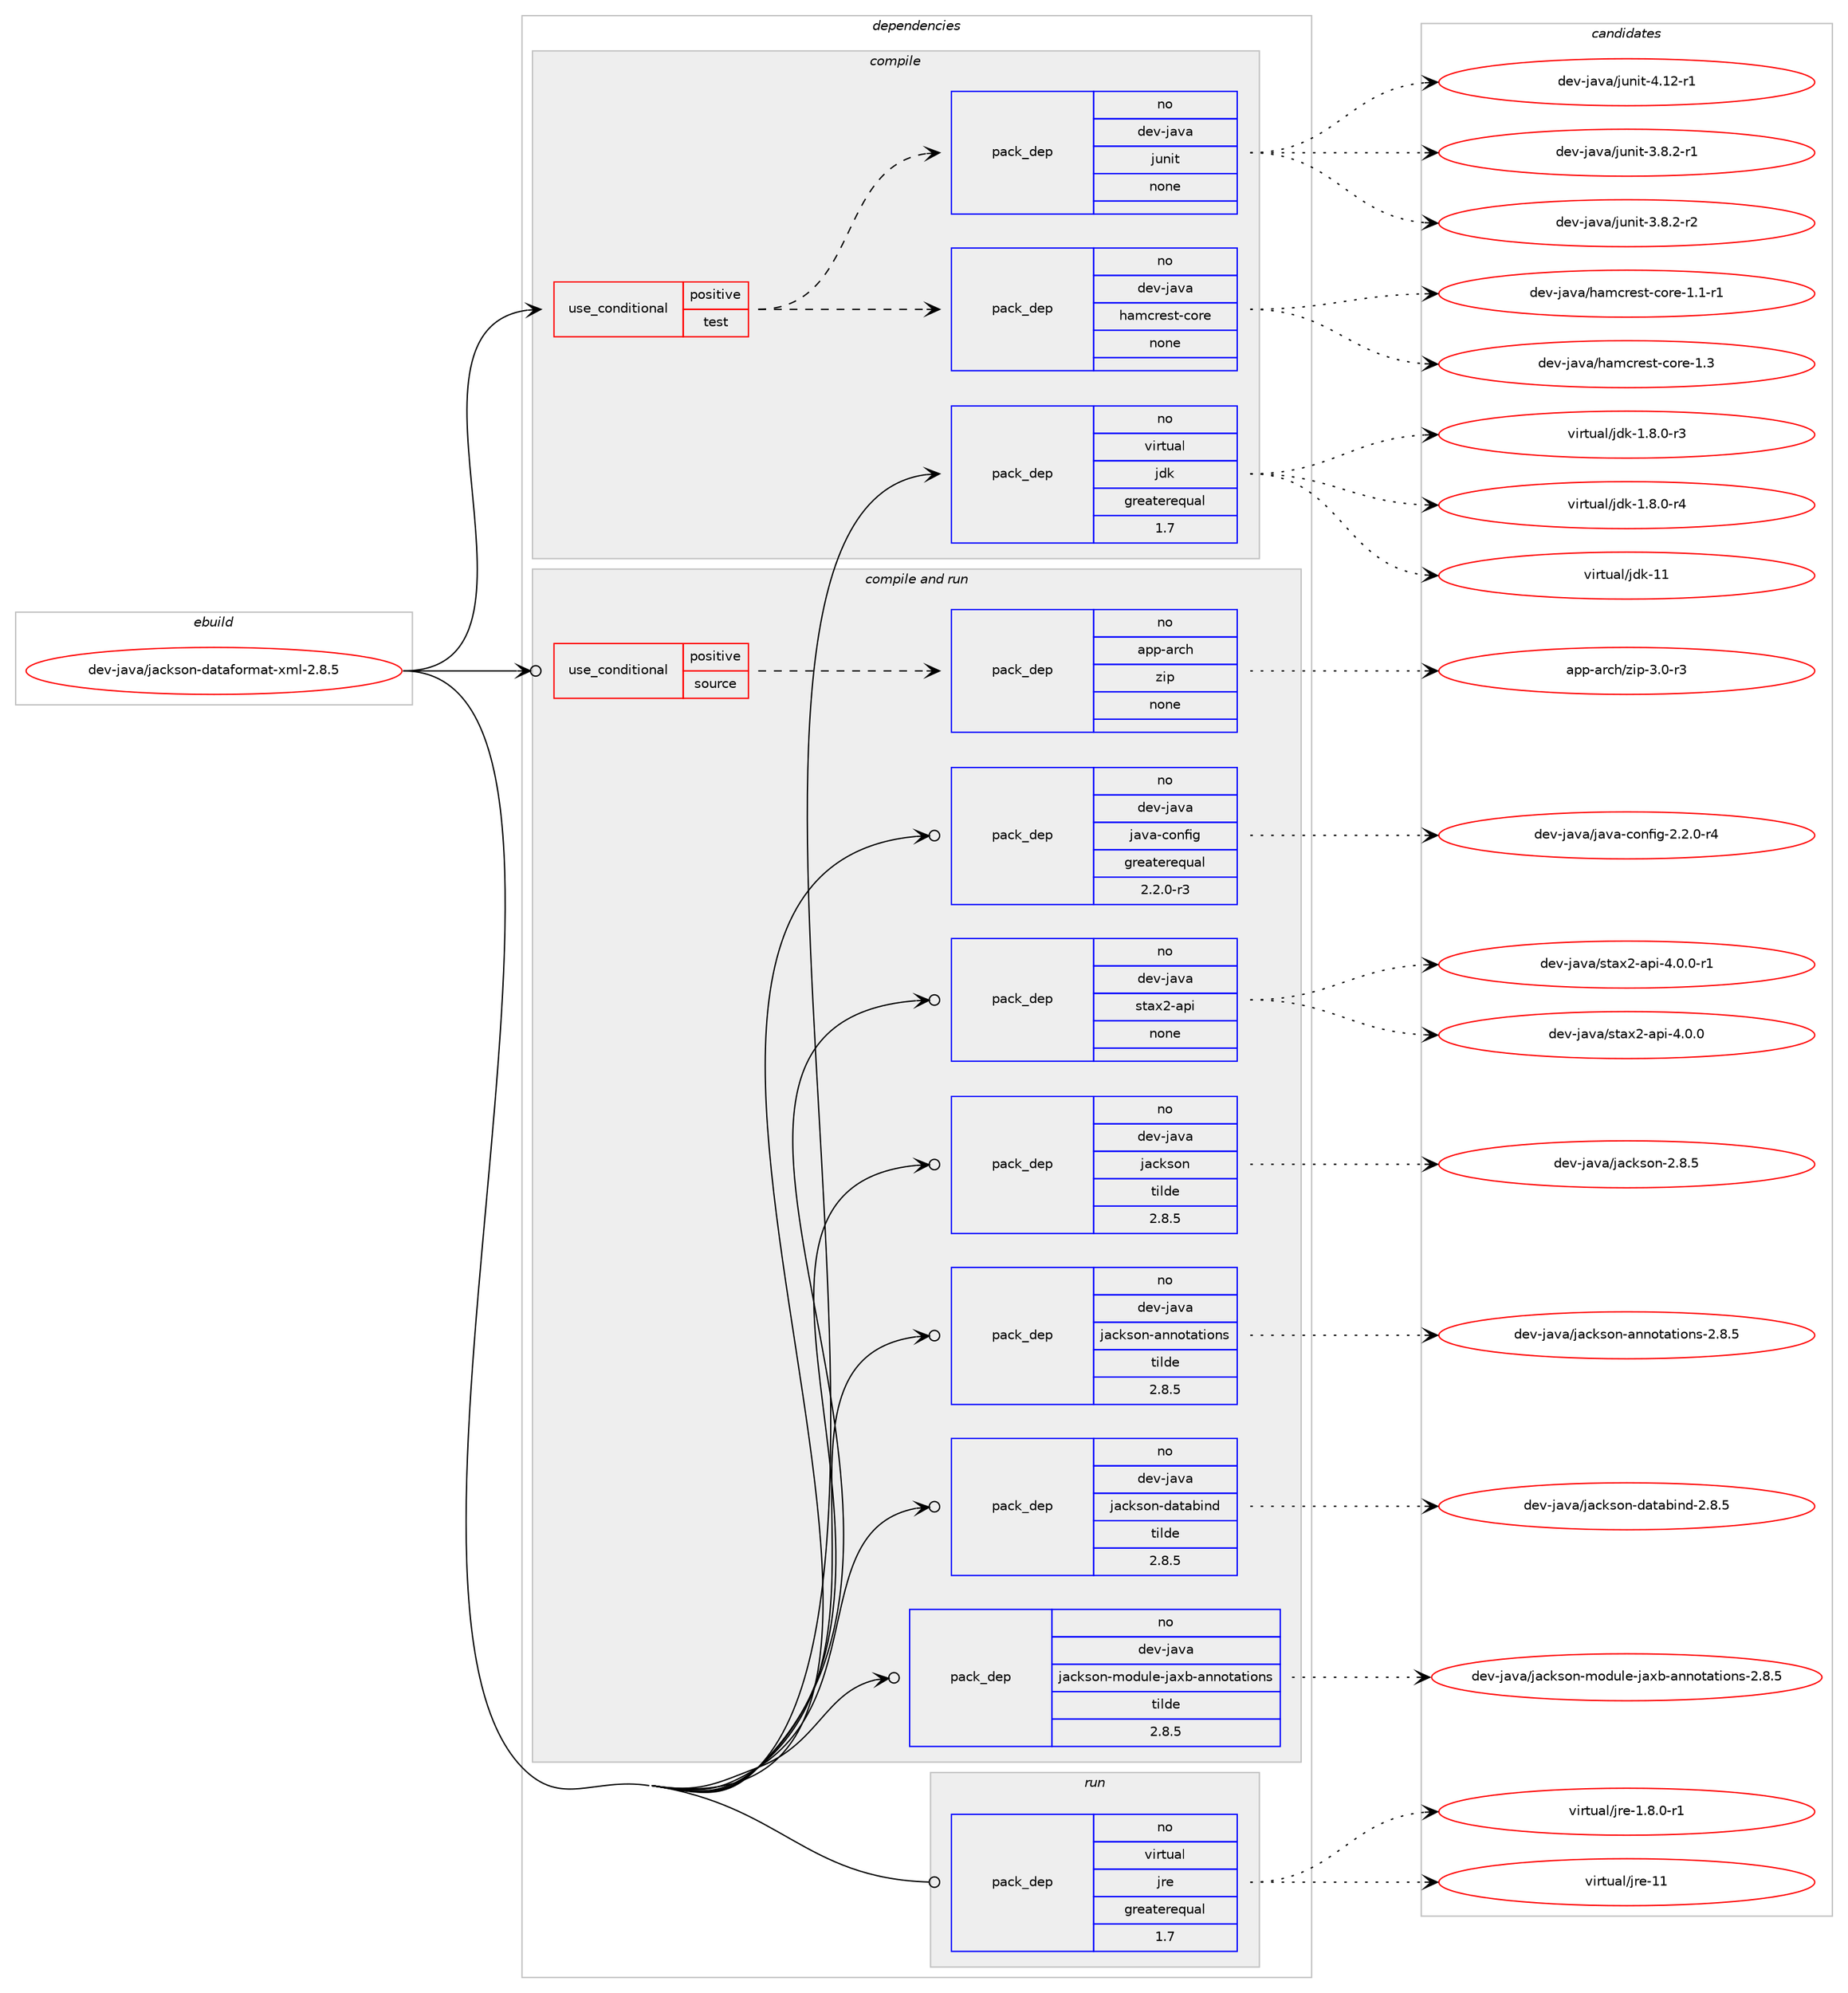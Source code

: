 digraph prolog {

# *************
# Graph options
# *************

newrank=true;
concentrate=true;
compound=true;
graph [rankdir=LR,fontname=Helvetica,fontsize=10,ranksep=1.5];#, ranksep=2.5, nodesep=0.2];
edge  [arrowhead=vee];
node  [fontname=Helvetica,fontsize=10];

# **********
# The ebuild
# **********

subgraph cluster_leftcol {
color=gray;
rank=same;
label=<<i>ebuild</i>>;
id [label="dev-java/jackson-dataformat-xml-2.8.5", color=red, width=4, href="../dev-java/jackson-dataformat-xml-2.8.5.svg"];
}

# ****************
# The dependencies
# ****************

subgraph cluster_midcol {
color=gray;
label=<<i>dependencies</i>>;
subgraph cluster_compile {
fillcolor="#eeeeee";
style=filled;
label=<<i>compile</i>>;
subgraph cond362793 {
dependency1353404 [label=<<TABLE BORDER="0" CELLBORDER="1" CELLSPACING="0" CELLPADDING="4"><TR><TD ROWSPAN="3" CELLPADDING="10">use_conditional</TD></TR><TR><TD>positive</TD></TR><TR><TD>test</TD></TR></TABLE>>, shape=none, color=red];
subgraph pack968178 {
dependency1353405 [label=<<TABLE BORDER="0" CELLBORDER="1" CELLSPACING="0" CELLPADDING="4" WIDTH="220"><TR><TD ROWSPAN="6" CELLPADDING="30">pack_dep</TD></TR><TR><TD WIDTH="110">no</TD></TR><TR><TD>dev-java</TD></TR><TR><TD>hamcrest-core</TD></TR><TR><TD>none</TD></TR><TR><TD></TD></TR></TABLE>>, shape=none, color=blue];
}
dependency1353404:e -> dependency1353405:w [weight=20,style="dashed",arrowhead="vee"];
subgraph pack968179 {
dependency1353406 [label=<<TABLE BORDER="0" CELLBORDER="1" CELLSPACING="0" CELLPADDING="4" WIDTH="220"><TR><TD ROWSPAN="6" CELLPADDING="30">pack_dep</TD></TR><TR><TD WIDTH="110">no</TD></TR><TR><TD>dev-java</TD></TR><TR><TD>junit</TD></TR><TR><TD>none</TD></TR><TR><TD></TD></TR></TABLE>>, shape=none, color=blue];
}
dependency1353404:e -> dependency1353406:w [weight=20,style="dashed",arrowhead="vee"];
}
id:e -> dependency1353404:w [weight=20,style="solid",arrowhead="vee"];
subgraph pack968180 {
dependency1353407 [label=<<TABLE BORDER="0" CELLBORDER="1" CELLSPACING="0" CELLPADDING="4" WIDTH="220"><TR><TD ROWSPAN="6" CELLPADDING="30">pack_dep</TD></TR><TR><TD WIDTH="110">no</TD></TR><TR><TD>virtual</TD></TR><TR><TD>jdk</TD></TR><TR><TD>greaterequal</TD></TR><TR><TD>1.7</TD></TR></TABLE>>, shape=none, color=blue];
}
id:e -> dependency1353407:w [weight=20,style="solid",arrowhead="vee"];
}
subgraph cluster_compileandrun {
fillcolor="#eeeeee";
style=filled;
label=<<i>compile and run</i>>;
subgraph cond362794 {
dependency1353408 [label=<<TABLE BORDER="0" CELLBORDER="1" CELLSPACING="0" CELLPADDING="4"><TR><TD ROWSPAN="3" CELLPADDING="10">use_conditional</TD></TR><TR><TD>positive</TD></TR><TR><TD>source</TD></TR></TABLE>>, shape=none, color=red];
subgraph pack968181 {
dependency1353409 [label=<<TABLE BORDER="0" CELLBORDER="1" CELLSPACING="0" CELLPADDING="4" WIDTH="220"><TR><TD ROWSPAN="6" CELLPADDING="30">pack_dep</TD></TR><TR><TD WIDTH="110">no</TD></TR><TR><TD>app-arch</TD></TR><TR><TD>zip</TD></TR><TR><TD>none</TD></TR><TR><TD></TD></TR></TABLE>>, shape=none, color=blue];
}
dependency1353408:e -> dependency1353409:w [weight=20,style="dashed",arrowhead="vee"];
}
id:e -> dependency1353408:w [weight=20,style="solid",arrowhead="odotvee"];
subgraph pack968182 {
dependency1353410 [label=<<TABLE BORDER="0" CELLBORDER="1" CELLSPACING="0" CELLPADDING="4" WIDTH="220"><TR><TD ROWSPAN="6" CELLPADDING="30">pack_dep</TD></TR><TR><TD WIDTH="110">no</TD></TR><TR><TD>dev-java</TD></TR><TR><TD>jackson</TD></TR><TR><TD>tilde</TD></TR><TR><TD>2.8.5</TD></TR></TABLE>>, shape=none, color=blue];
}
id:e -> dependency1353410:w [weight=20,style="solid",arrowhead="odotvee"];
subgraph pack968183 {
dependency1353411 [label=<<TABLE BORDER="0" CELLBORDER="1" CELLSPACING="0" CELLPADDING="4" WIDTH="220"><TR><TD ROWSPAN="6" CELLPADDING="30">pack_dep</TD></TR><TR><TD WIDTH="110">no</TD></TR><TR><TD>dev-java</TD></TR><TR><TD>jackson-annotations</TD></TR><TR><TD>tilde</TD></TR><TR><TD>2.8.5</TD></TR></TABLE>>, shape=none, color=blue];
}
id:e -> dependency1353411:w [weight=20,style="solid",arrowhead="odotvee"];
subgraph pack968184 {
dependency1353412 [label=<<TABLE BORDER="0" CELLBORDER="1" CELLSPACING="0" CELLPADDING="4" WIDTH="220"><TR><TD ROWSPAN="6" CELLPADDING="30">pack_dep</TD></TR><TR><TD WIDTH="110">no</TD></TR><TR><TD>dev-java</TD></TR><TR><TD>jackson-databind</TD></TR><TR><TD>tilde</TD></TR><TR><TD>2.8.5</TD></TR></TABLE>>, shape=none, color=blue];
}
id:e -> dependency1353412:w [weight=20,style="solid",arrowhead="odotvee"];
subgraph pack968185 {
dependency1353413 [label=<<TABLE BORDER="0" CELLBORDER="1" CELLSPACING="0" CELLPADDING="4" WIDTH="220"><TR><TD ROWSPAN="6" CELLPADDING="30">pack_dep</TD></TR><TR><TD WIDTH="110">no</TD></TR><TR><TD>dev-java</TD></TR><TR><TD>jackson-module-jaxb-annotations</TD></TR><TR><TD>tilde</TD></TR><TR><TD>2.8.5</TD></TR></TABLE>>, shape=none, color=blue];
}
id:e -> dependency1353413:w [weight=20,style="solid",arrowhead="odotvee"];
subgraph pack968186 {
dependency1353414 [label=<<TABLE BORDER="0" CELLBORDER="1" CELLSPACING="0" CELLPADDING="4" WIDTH="220"><TR><TD ROWSPAN="6" CELLPADDING="30">pack_dep</TD></TR><TR><TD WIDTH="110">no</TD></TR><TR><TD>dev-java</TD></TR><TR><TD>java-config</TD></TR><TR><TD>greaterequal</TD></TR><TR><TD>2.2.0-r3</TD></TR></TABLE>>, shape=none, color=blue];
}
id:e -> dependency1353414:w [weight=20,style="solid",arrowhead="odotvee"];
subgraph pack968187 {
dependency1353415 [label=<<TABLE BORDER="0" CELLBORDER="1" CELLSPACING="0" CELLPADDING="4" WIDTH="220"><TR><TD ROWSPAN="6" CELLPADDING="30">pack_dep</TD></TR><TR><TD WIDTH="110">no</TD></TR><TR><TD>dev-java</TD></TR><TR><TD>stax2-api</TD></TR><TR><TD>none</TD></TR><TR><TD></TD></TR></TABLE>>, shape=none, color=blue];
}
id:e -> dependency1353415:w [weight=20,style="solid",arrowhead="odotvee"];
}
subgraph cluster_run {
fillcolor="#eeeeee";
style=filled;
label=<<i>run</i>>;
subgraph pack968188 {
dependency1353416 [label=<<TABLE BORDER="0" CELLBORDER="1" CELLSPACING="0" CELLPADDING="4" WIDTH="220"><TR><TD ROWSPAN="6" CELLPADDING="30">pack_dep</TD></TR><TR><TD WIDTH="110">no</TD></TR><TR><TD>virtual</TD></TR><TR><TD>jre</TD></TR><TR><TD>greaterequal</TD></TR><TR><TD>1.7</TD></TR></TABLE>>, shape=none, color=blue];
}
id:e -> dependency1353416:w [weight=20,style="solid",arrowhead="odot"];
}
}

# **************
# The candidates
# **************

subgraph cluster_choices {
rank=same;
color=gray;
label=<<i>candidates</i>>;

subgraph choice968178 {
color=black;
nodesep=1;
choice1001011184510697118974710497109991141011151164599111114101454946494511449 [label="dev-java/hamcrest-core-1.1-r1", color=red, width=4,href="../dev-java/hamcrest-core-1.1-r1.svg"];
choice100101118451069711897471049710999114101115116459911111410145494651 [label="dev-java/hamcrest-core-1.3", color=red, width=4,href="../dev-java/hamcrest-core-1.3.svg"];
dependency1353405:e -> choice1001011184510697118974710497109991141011151164599111114101454946494511449:w [style=dotted,weight="100"];
dependency1353405:e -> choice100101118451069711897471049710999114101115116459911111410145494651:w [style=dotted,weight="100"];
}
subgraph choice968179 {
color=black;
nodesep=1;
choice100101118451069711897471061171101051164551465646504511449 [label="dev-java/junit-3.8.2-r1", color=red, width=4,href="../dev-java/junit-3.8.2-r1.svg"];
choice100101118451069711897471061171101051164551465646504511450 [label="dev-java/junit-3.8.2-r2", color=red, width=4,href="../dev-java/junit-3.8.2-r2.svg"];
choice1001011184510697118974710611711010511645524649504511449 [label="dev-java/junit-4.12-r1", color=red, width=4,href="../dev-java/junit-4.12-r1.svg"];
dependency1353406:e -> choice100101118451069711897471061171101051164551465646504511449:w [style=dotted,weight="100"];
dependency1353406:e -> choice100101118451069711897471061171101051164551465646504511450:w [style=dotted,weight="100"];
dependency1353406:e -> choice1001011184510697118974710611711010511645524649504511449:w [style=dotted,weight="100"];
}
subgraph choice968180 {
color=black;
nodesep=1;
choice11810511411611797108471061001074549465646484511451 [label="virtual/jdk-1.8.0-r3", color=red, width=4,href="../virtual/jdk-1.8.0-r3.svg"];
choice11810511411611797108471061001074549465646484511452 [label="virtual/jdk-1.8.0-r4", color=red, width=4,href="../virtual/jdk-1.8.0-r4.svg"];
choice1181051141161179710847106100107454949 [label="virtual/jdk-11", color=red, width=4,href="../virtual/jdk-11.svg"];
dependency1353407:e -> choice11810511411611797108471061001074549465646484511451:w [style=dotted,weight="100"];
dependency1353407:e -> choice11810511411611797108471061001074549465646484511452:w [style=dotted,weight="100"];
dependency1353407:e -> choice1181051141161179710847106100107454949:w [style=dotted,weight="100"];
}
subgraph choice968181 {
color=black;
nodesep=1;
choice9711211245971149910447122105112455146484511451 [label="app-arch/zip-3.0-r3", color=red, width=4,href="../app-arch/zip-3.0-r3.svg"];
dependency1353409:e -> choice9711211245971149910447122105112455146484511451:w [style=dotted,weight="100"];
}
subgraph choice968182 {
color=black;
nodesep=1;
choice100101118451069711897471069799107115111110455046564653 [label="dev-java/jackson-2.8.5", color=red, width=4,href="../dev-java/jackson-2.8.5.svg"];
dependency1353410:e -> choice100101118451069711897471069799107115111110455046564653:w [style=dotted,weight="100"];
}
subgraph choice968183 {
color=black;
nodesep=1;
choice100101118451069711897471069799107115111110459711011011111697116105111110115455046564653 [label="dev-java/jackson-annotations-2.8.5", color=red, width=4,href="../dev-java/jackson-annotations-2.8.5.svg"];
dependency1353411:e -> choice100101118451069711897471069799107115111110459711011011111697116105111110115455046564653:w [style=dotted,weight="100"];
}
subgraph choice968184 {
color=black;
nodesep=1;
choice10010111845106971189747106979910711511111045100971169798105110100455046564653 [label="dev-java/jackson-databind-2.8.5", color=red, width=4,href="../dev-java/jackson-databind-2.8.5.svg"];
dependency1353412:e -> choice10010111845106971189747106979910711511111045100971169798105110100455046564653:w [style=dotted,weight="100"];
}
subgraph choice968185 {
color=black;
nodesep=1;
choice10010111845106971189747106979910711511111045109111100117108101451069712098459711011011111697116105111110115455046564653 [label="dev-java/jackson-module-jaxb-annotations-2.8.5", color=red, width=4,href="../dev-java/jackson-module-jaxb-annotations-2.8.5.svg"];
dependency1353413:e -> choice10010111845106971189747106979910711511111045109111100117108101451069712098459711011011111697116105111110115455046564653:w [style=dotted,weight="100"];
}
subgraph choice968186 {
color=black;
nodesep=1;
choice10010111845106971189747106971189745991111101021051034550465046484511452 [label="dev-java/java-config-2.2.0-r4", color=red, width=4,href="../dev-java/java-config-2.2.0-r4.svg"];
dependency1353414:e -> choice10010111845106971189747106971189745991111101021051034550465046484511452:w [style=dotted,weight="100"];
}
subgraph choice968187 {
color=black;
nodesep=1;
choice1001011184510697118974711511697120504597112105455246484648 [label="dev-java/stax2-api-4.0.0", color=red, width=4,href="../dev-java/stax2-api-4.0.0.svg"];
choice10010111845106971189747115116971205045971121054552464846484511449 [label="dev-java/stax2-api-4.0.0-r1", color=red, width=4,href="../dev-java/stax2-api-4.0.0-r1.svg"];
dependency1353415:e -> choice1001011184510697118974711511697120504597112105455246484648:w [style=dotted,weight="100"];
dependency1353415:e -> choice10010111845106971189747115116971205045971121054552464846484511449:w [style=dotted,weight="100"];
}
subgraph choice968188 {
color=black;
nodesep=1;
choice11810511411611797108471061141014549465646484511449 [label="virtual/jre-1.8.0-r1", color=red, width=4,href="../virtual/jre-1.8.0-r1.svg"];
choice1181051141161179710847106114101454949 [label="virtual/jre-11", color=red, width=4,href="../virtual/jre-11.svg"];
dependency1353416:e -> choice11810511411611797108471061141014549465646484511449:w [style=dotted,weight="100"];
dependency1353416:e -> choice1181051141161179710847106114101454949:w [style=dotted,weight="100"];
}
}

}
